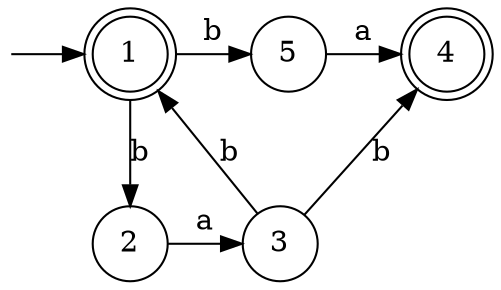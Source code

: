 digraph 1 {
Node[shape=none margin=0 width=0 label=""]0
Node[shape=circle width=0.5 label="\N"]2 3 5
Node[shape=doublecircle]1 4
{rank=same 0 1 4 5}
{rank=same 2 3}
0->1
1->2[label="b"]
2->3[label="a"]
3->1[label="b"]
3->4[label="b"]
1->5[label="b"]
5->4[label="a"]
}

